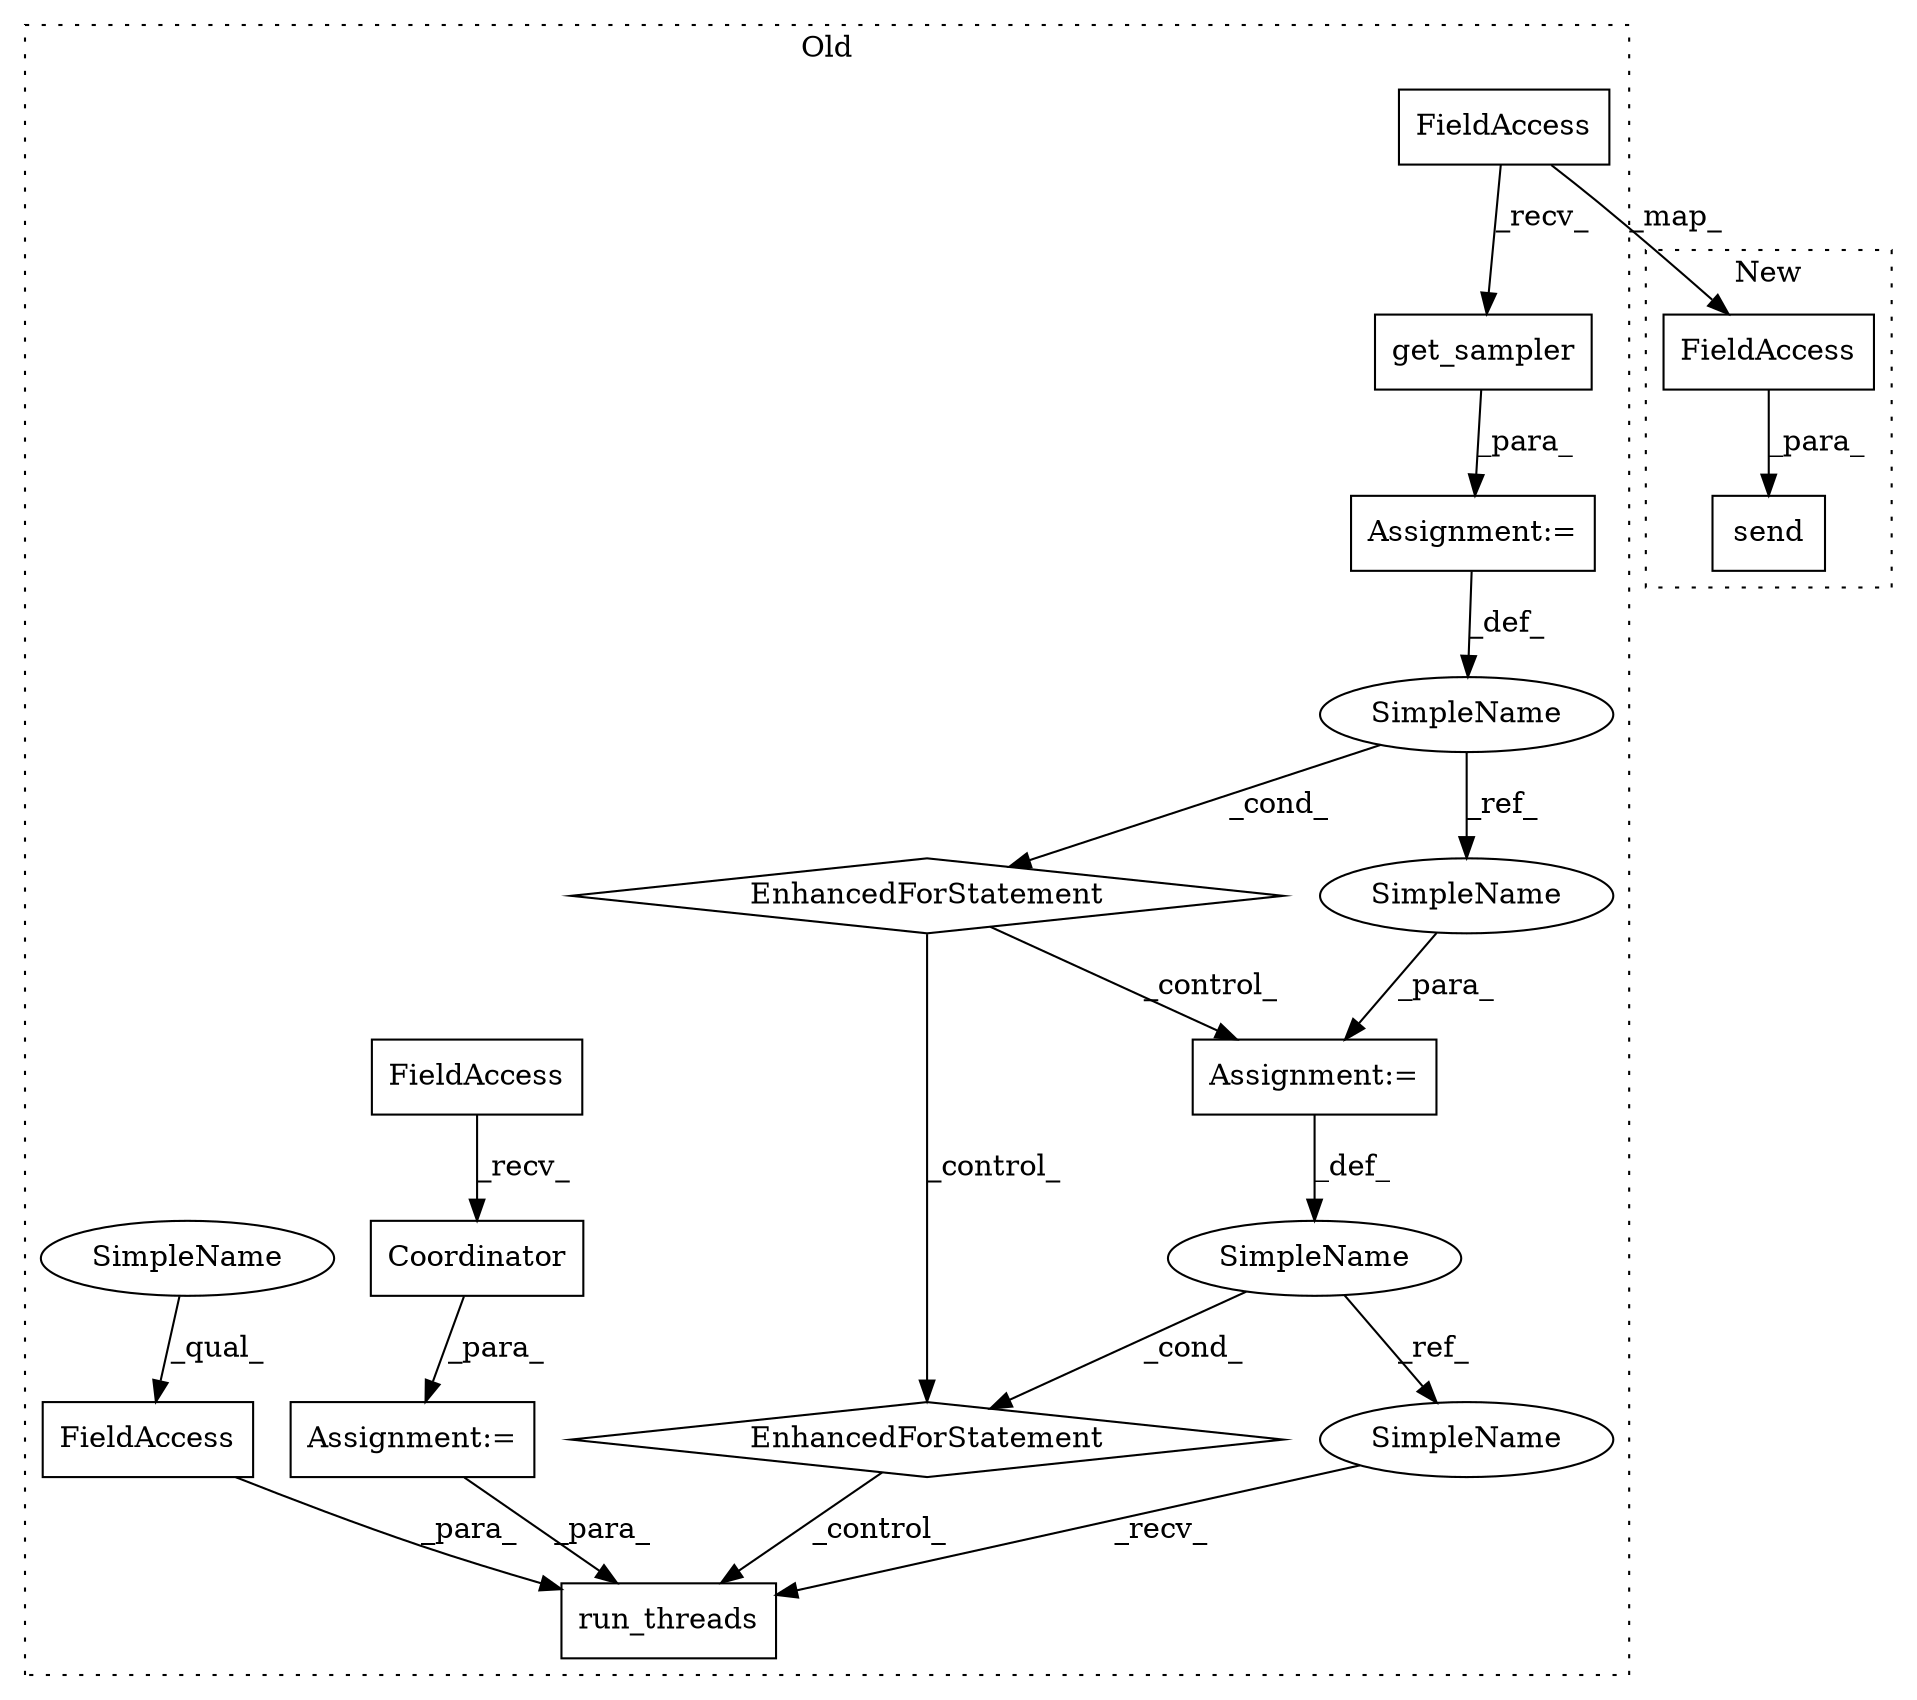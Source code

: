 digraph G {
subgraph cluster0 {
1 [label="run_threads" a="32" s="5954,6000" l="12,1" shape="box"];
3 [label="SimpleName" a="42" s="5797" l="8" shape="ellipse"];
4 [label="EnhancedForStatement" a="70" s="5736,5837" l="57,2" shape="diamond"];
5 [label="FieldAccess" a="22" s="5977" l="23" shape="box"];
6 [label="EnhancedForStatement" a="70" s="5849,5932" l="61,2" shape="diamond"];
7 [label="FieldAccess" a="22" s="5808" l="15" shape="box"];
9 [label="get_sampler" a="32" s="5824" l="13" shape="box"];
10 [label="SimpleName" a="42" s="5914" l="7" shape="ellipse"];
11 [label="Coordinator" a="32" s="5715" l="13" shape="box"];
12 [label="FieldAccess" a="22" s="5698" l="16" shape="box"];
13 [label="Assignment:=" a="7" s="5736,5837" l="57,2" shape="box"];
14 [label="Assignment:=" a="7" s="5849,5932" l="61,2" shape="box"];
15 [label="Assignment:=" a="7" s="5697" l="1" shape="box"];
16 [label="SimpleName" a="42" s="5946" l="7" shape="ellipse"];
17 [label="SimpleName" a="42" s="5977" l="11" shape="ellipse"];
18 [label="SimpleName" a="42" s="5924" l="8" shape="ellipse"];
label = "Old";
style="dotted";
}
subgraph cluster1 {
2 [label="send" a="32" s="5140,5165" l="5,1" shape="box"];
8 [label="FieldAccess" a="22" s="5145" l="15" shape="box"];
label = "New";
style="dotted";
}
3 -> 4 [label="_cond_"];
3 -> 18 [label="_ref_"];
4 -> 14 [label="_control_"];
4 -> 6 [label="_control_"];
5 -> 1 [label="_para_"];
6 -> 1 [label="_control_"];
7 -> 8 [label="_map_"];
7 -> 9 [label="_recv_"];
8 -> 2 [label="_para_"];
9 -> 13 [label="_para_"];
10 -> 16 [label="_ref_"];
10 -> 6 [label="_cond_"];
11 -> 15 [label="_para_"];
12 -> 11 [label="_recv_"];
13 -> 3 [label="_def_"];
14 -> 10 [label="_def_"];
15 -> 1 [label="_para_"];
16 -> 1 [label="_recv_"];
17 -> 5 [label="_qual_"];
18 -> 14 [label="_para_"];
}